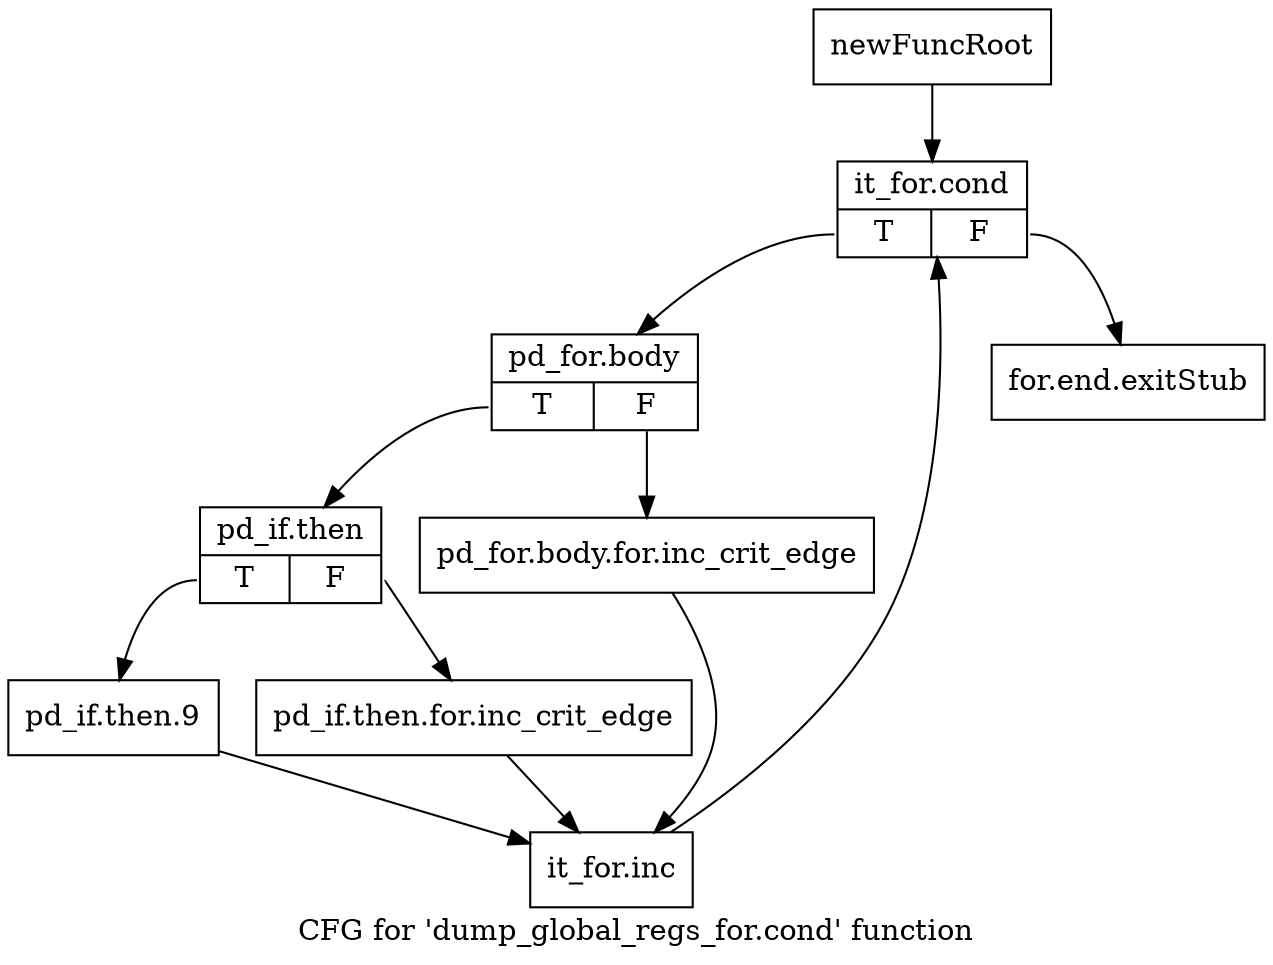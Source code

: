 digraph "CFG for 'dump_global_regs_for.cond' function" {
	label="CFG for 'dump_global_regs_for.cond' function";

	Node0xb227770 [shape=record,label="{newFuncRoot}"];
	Node0xb227770 -> Node0xb227810;
	Node0xb2277c0 [shape=record,label="{for.end.exitStub}"];
	Node0xb227810 [shape=record,label="{it_for.cond|{<s0>T|<s1>F}}"];
	Node0xb227810:s0 -> Node0xb227860;
	Node0xb227810:s1 -> Node0xb2277c0;
	Node0xb227860 [shape=record,label="{pd_for.body|{<s0>T|<s1>F}}"];
	Node0xb227860:s0 -> Node0xb227900;
	Node0xb227860:s1 -> Node0xb2278b0;
	Node0xb2278b0 [shape=record,label="{pd_for.body.for.inc_crit_edge}"];
	Node0xb2278b0 -> Node0xb2279f0;
	Node0xb227900 [shape=record,label="{pd_if.then|{<s0>T|<s1>F}}"];
	Node0xb227900:s0 -> Node0xb2279a0;
	Node0xb227900:s1 -> Node0xb227950;
	Node0xb227950 [shape=record,label="{pd_if.then.for.inc_crit_edge}"];
	Node0xb227950 -> Node0xb2279f0;
	Node0xb2279a0 [shape=record,label="{pd_if.then.9}"];
	Node0xb2279a0 -> Node0xb2279f0;
	Node0xb2279f0 [shape=record,label="{it_for.inc}"];
	Node0xb2279f0 -> Node0xb227810;
}
